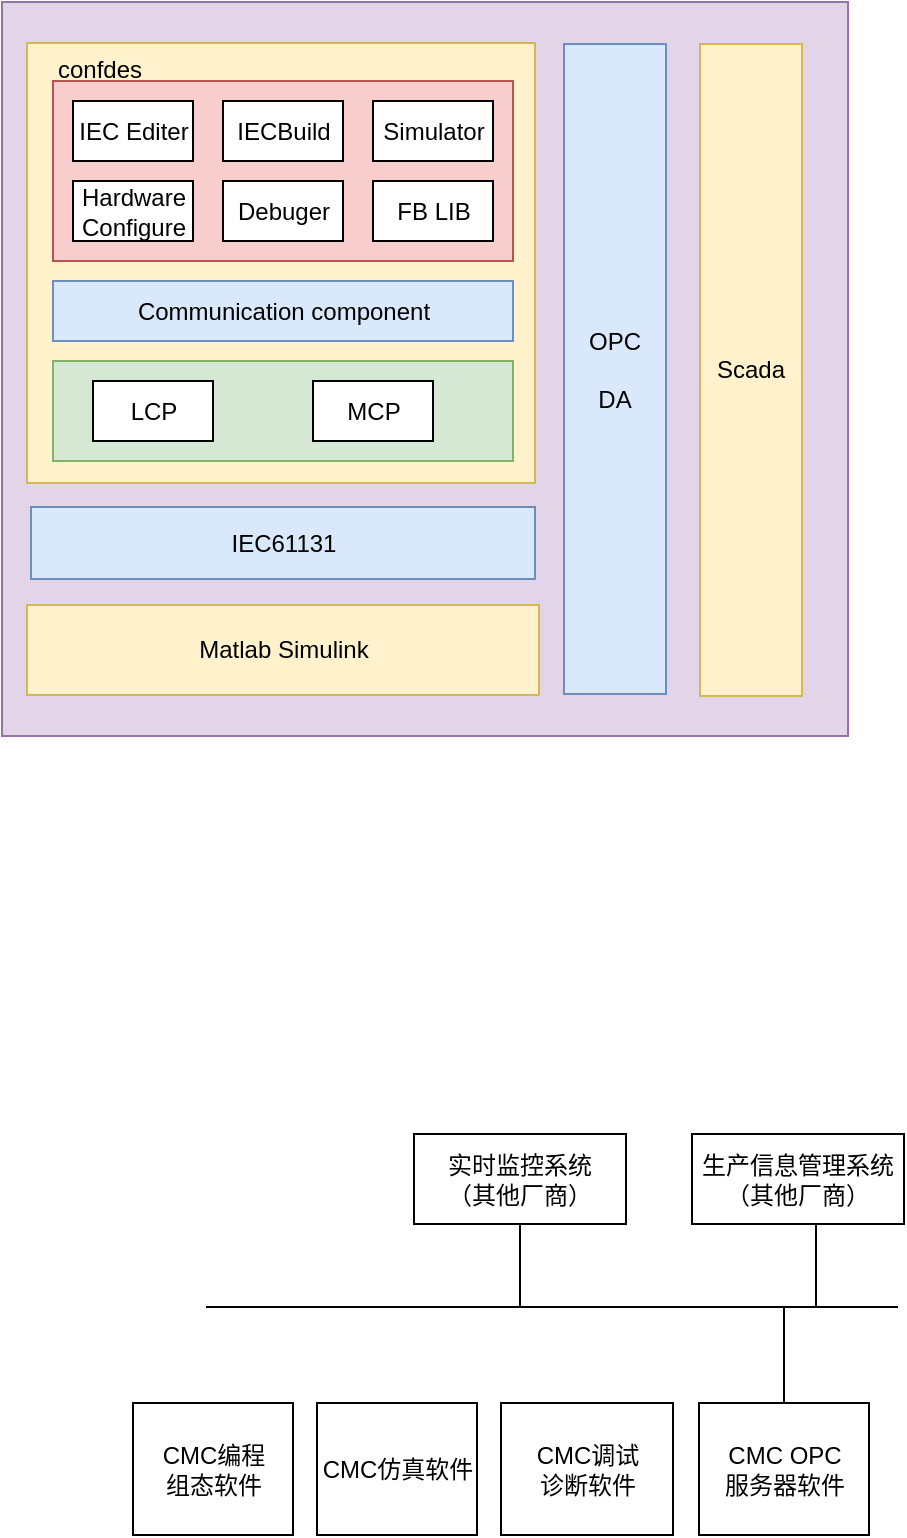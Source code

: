 <mxfile version="12.2.6" type="github" pages="1">
  <diagram id="X2vVQ79vodiJDOU-1dmY" name="Page-1">
    <mxGraphModel dx="971" dy="521" grid="0" gridSize="10" guides="1" tooltips="1" connect="1" arrows="1" fold="1" page="1" pageScale="1" pageWidth="827" pageHeight="1169" math="0" shadow="0">
      <root>
        <mxCell id="0"/>
        <mxCell id="1" parent="0"/>
        <mxCell id="29Fu6ePBGddKuSXw-dip-40" value="" style="rounded=0;whiteSpace=wrap;html=1;fillColor=#e1d5e7;strokeColor=#9673a6;" parent="1" vertex="1">
          <mxGeometry x="101" y="195" width="423" height="367" as="geometry"/>
        </mxCell>
        <mxCell id="29Fu6ePBGddKuSXw-dip-6" value="" style="rounded=0;whiteSpace=wrap;html=1;fillColor=#fff2cc;strokeColor=#d6b656;" parent="1" vertex="1">
          <mxGeometry x="113.5" y="215.5" width="254" height="220" as="geometry"/>
        </mxCell>
        <mxCell id="29Fu6ePBGddKuSXw-dip-10" value="" style="rounded=0;whiteSpace=wrap;html=1;fillColor=#f8cecc;strokeColor=#b85450;" parent="1" vertex="1">
          <mxGeometry x="126.5" y="234.5" width="230" height="90" as="geometry"/>
        </mxCell>
        <mxCell id="29Fu6ePBGddKuSXw-dip-11" value="IEC Editer" style="rounded=0;whiteSpace=wrap;html=1;" parent="1" vertex="1">
          <mxGeometry x="136.5" y="244.5" width="60" height="30" as="geometry"/>
        </mxCell>
        <mxCell id="29Fu6ePBGddKuSXw-dip-12" value="IECBuild" style="rounded=0;whiteSpace=wrap;html=1;" parent="1" vertex="1">
          <mxGeometry x="211.5" y="244.5" width="60" height="30" as="geometry"/>
        </mxCell>
        <mxCell id="29Fu6ePBGddKuSXw-dip-13" value="Debuger" style="rounded=0;whiteSpace=wrap;html=1;" parent="1" vertex="1">
          <mxGeometry x="211.5" y="284.5" width="60" height="30" as="geometry"/>
        </mxCell>
        <mxCell id="29Fu6ePBGddKuSXw-dip-16" value="confdes" style="text;html=1;resizable=0;points=[];autosize=1;align=left;verticalAlign=top;spacingTop=-4;" parent="1" vertex="1">
          <mxGeometry x="126.5" y="218.5" width="60" height="20" as="geometry"/>
        </mxCell>
        <mxCell id="29Fu6ePBGddKuSXw-dip-21" value="Simulator" style="rounded=0;whiteSpace=wrap;html=1;" parent="1" vertex="1">
          <mxGeometry x="286.5" y="244.5" width="60" height="30" as="geometry"/>
        </mxCell>
        <mxCell id="29Fu6ePBGddKuSXw-dip-22" value="&lt;div&gt;Hardware&lt;/div&gt;&lt;div&gt;&lt;span id=&quot;w_520&quot; class=&quot;high-light-bg&quot;&gt;Configure&lt;/span&gt;&lt;/div&gt;" style="rounded=0;whiteSpace=wrap;html=1;" parent="1" vertex="1">
          <mxGeometry x="136.5" y="284.5" width="60" height="30" as="geometry"/>
        </mxCell>
        <mxCell id="29Fu6ePBGddKuSXw-dip-23" value="FB LIB" style="rounded=0;whiteSpace=wrap;html=1;" parent="1" vertex="1">
          <mxGeometry x="286.5" y="284.5" width="60" height="30" as="geometry"/>
        </mxCell>
        <mxCell id="29Fu6ePBGddKuSXw-dip-26" value="Communication component" style="rounded=0;whiteSpace=wrap;html=1;fillColor=#dae8fc;strokeColor=#6c8ebf;" parent="1" vertex="1">
          <mxGeometry x="126.5" y="334.5" width="230" height="30" as="geometry"/>
        </mxCell>
        <mxCell id="29Fu6ePBGddKuSXw-dip-29" value="" style="rounded=0;whiteSpace=wrap;html=1;fillColor=#d5e8d4;strokeColor=#82b366;" parent="1" vertex="1">
          <mxGeometry x="126.5" y="374.5" width="230" height="50" as="geometry"/>
        </mxCell>
        <mxCell id="29Fu6ePBGddKuSXw-dip-31" value="LCP" style="rounded=0;whiteSpace=wrap;html=1;" parent="1" vertex="1">
          <mxGeometry x="146.5" y="384.5" width="60" height="30" as="geometry"/>
        </mxCell>
        <mxCell id="29Fu6ePBGddKuSXw-dip-32" value="MCP" style="rounded=0;whiteSpace=wrap;html=1;" parent="1" vertex="1">
          <mxGeometry x="256.5" y="384.5" width="60" height="30" as="geometry"/>
        </mxCell>
        <mxCell id="29Fu6ePBGddKuSXw-dip-35" value="&lt;div&gt;&lt;font style=&quot;font-size: 12px&quot;&gt;OPC&lt;/font&gt;&lt;/div&gt;&lt;div&gt;&lt;font style=&quot;font-size: 12px&quot;&gt;&lt;br&gt;&lt;/font&gt;&lt;/div&gt;&lt;div&gt;&lt;font style=&quot;font-size: 12px&quot;&gt; DA&lt;/font&gt;&lt;/div&gt;" style="rounded=0;whiteSpace=wrap;html=1;fillColor=#dae8fc;strokeColor=#6c8ebf;" parent="1" vertex="1">
          <mxGeometry x="382" y="216" width="51" height="325" as="geometry"/>
        </mxCell>
        <mxCell id="29Fu6ePBGddKuSXw-dip-36" value="Scada" style="rounded=0;whiteSpace=wrap;html=1;fillColor=#fff2cc;strokeColor=#d6b656;" parent="1" vertex="1">
          <mxGeometry x="450" y="216" width="51" height="326" as="geometry"/>
        </mxCell>
        <mxCell id="29Fu6ePBGddKuSXw-dip-37" value="IEC61131" style="rounded=0;whiteSpace=wrap;html=1;fillColor=#dae8fc;strokeColor=#6c8ebf;" parent="1" vertex="1">
          <mxGeometry x="115.5" y="447.5" width="252" height="36" as="geometry"/>
        </mxCell>
        <mxCell id="29Fu6ePBGddKuSXw-dip-38" value="Matlab Simulink" style="rounded=0;whiteSpace=wrap;html=1;fillColor=#fff2cc;strokeColor=#d6b656;" parent="1" vertex="1">
          <mxGeometry x="113.5" y="496.5" width="256" height="45" as="geometry"/>
        </mxCell>
        <mxCell id="jsY58lBf7UuHs69GCGZg-1" value="&lt;div&gt;CMC编程&lt;/div&gt;&lt;div&gt;组态软件&lt;/div&gt;" style="rounded=0;whiteSpace=wrap;html=1;" vertex="1" parent="1">
          <mxGeometry x="166.5" y="895.5" width="80" height="66" as="geometry"/>
        </mxCell>
        <mxCell id="jsY58lBf7UuHs69GCGZg-2" value="CMC仿真软件" style="rounded=0;whiteSpace=wrap;html=1;" vertex="1" parent="1">
          <mxGeometry x="258.5" y="895.5" width="80" height="66" as="geometry"/>
        </mxCell>
        <mxCell id="jsY58lBf7UuHs69GCGZg-3" value="&lt;div&gt;CMC OPC&lt;/div&gt;&lt;div&gt;服务器软件&lt;br&gt;&lt;/div&gt;" style="rounded=0;whiteSpace=wrap;html=1;" vertex="1" parent="1">
          <mxGeometry x="449.5" y="895.5" width="85" height="66" as="geometry"/>
        </mxCell>
        <mxCell id="jsY58lBf7UuHs69GCGZg-4" value="&lt;div&gt;CMC调试&lt;/div&gt;&lt;div&gt;诊断软件&lt;/div&gt;" style="rounded=0;whiteSpace=wrap;html=1;" vertex="1" parent="1">
          <mxGeometry x="350.5" y="895.5" width="86" height="66" as="geometry"/>
        </mxCell>
        <mxCell id="jsY58lBf7UuHs69GCGZg-8" value="" style="endArrow=none;html=1;" edge="1" parent="1">
          <mxGeometry width="50" height="50" relative="1" as="geometry">
            <mxPoint x="203" y="847.5" as="sourcePoint"/>
            <mxPoint x="549" y="847.5" as="targetPoint"/>
          </mxGeometry>
        </mxCell>
        <mxCell id="jsY58lBf7UuHs69GCGZg-9" value="" style="endArrow=none;html=1;exitX=0.5;exitY=0;exitDx=0;exitDy=0;" edge="1" parent="1" source="jsY58lBf7UuHs69GCGZg-3">
          <mxGeometry width="50" height="50" relative="1" as="geometry">
            <mxPoint x="114" y="1032.5" as="sourcePoint"/>
            <mxPoint x="492" y="848" as="targetPoint"/>
          </mxGeometry>
        </mxCell>
        <mxCell id="jsY58lBf7UuHs69GCGZg-11" value="&lt;div&gt;生产信息管理系统&lt;/div&gt;（其他厂商）" style="rounded=0;whiteSpace=wrap;html=1;" vertex="1" parent="1">
          <mxGeometry x="446" y="761" width="106" height="45" as="geometry"/>
        </mxCell>
        <mxCell id="jsY58lBf7UuHs69GCGZg-12" value="&lt;div&gt;实时监控系统&lt;/div&gt;&lt;div&gt;（其他厂商）&lt;br&gt;&lt;/div&gt;" style="rounded=0;whiteSpace=wrap;html=1;" vertex="1" parent="1">
          <mxGeometry x="307" y="761" width="106" height="45" as="geometry"/>
        </mxCell>
        <mxCell id="jsY58lBf7UuHs69GCGZg-13" value="" style="endArrow=none;html=1;entryX=0.5;entryY=1;entryDx=0;entryDy=0;" edge="1" parent="1" target="jsY58lBf7UuHs69GCGZg-12">
          <mxGeometry width="50" height="50" relative="1" as="geometry">
            <mxPoint x="360" y="847" as="sourcePoint"/>
            <mxPoint x="151" y="982" as="targetPoint"/>
          </mxGeometry>
        </mxCell>
        <mxCell id="jsY58lBf7UuHs69GCGZg-14" value="" style="endArrow=none;html=1;entryX=0.5;entryY=1;entryDx=0;entryDy=0;" edge="1" parent="1">
          <mxGeometry width="50" height="50" relative="1" as="geometry">
            <mxPoint x="508" y="847" as="sourcePoint"/>
            <mxPoint x="508" y="806" as="targetPoint"/>
          </mxGeometry>
        </mxCell>
      </root>
    </mxGraphModel>
  </diagram>
</mxfile>

